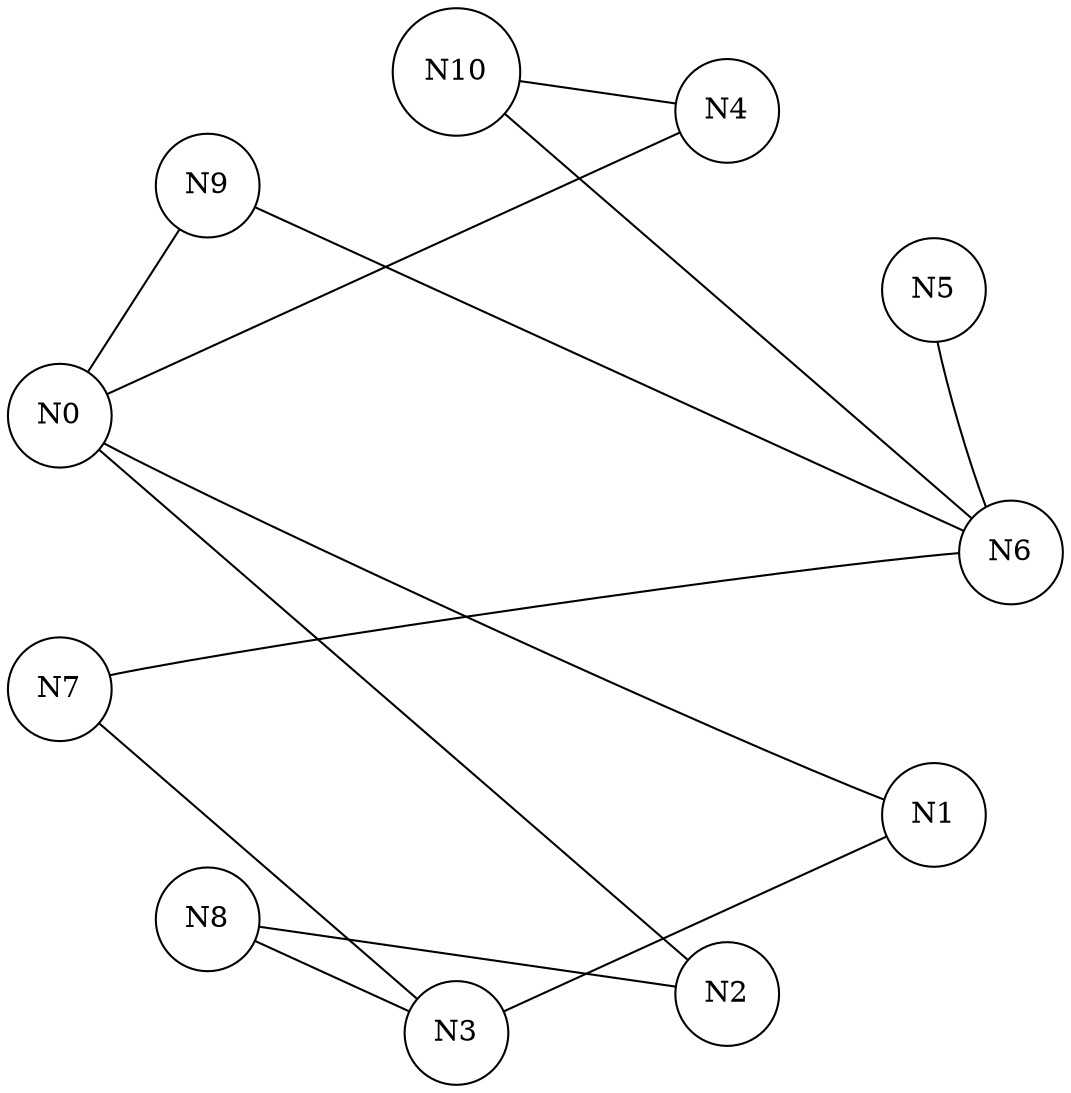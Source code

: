 digraph G
{
	layout="circo";
	node [shape = circle];
	N0 -> N1 [arrowhead=none][style=invis]
	N1 -> N2 [arrowhead=none][style=invis]
	N2 -> N3 [arrowhead=none][style=invis]
	N3 -> N4 [arrowhead=none][style=invis]
	N4 -> N5 [arrowhead=none][style=invis]
	N5 -> N6 [arrowhead=none][style=invis]
	N6 -> N7 [arrowhead=none][style=invis]
	N7 -> N8 [arrowhead=none][style=invis]
	N8 -> N9 [arrowhead=none][style=invis]
	N9 -> N10 [arrowhead=none][style=invis]
	N10 -> N0 [arrowhead=none][style=invis]
	N1 -> N0 [arrowhead=none]
	N2 -> N0 [arrowhead=none]
	N4 -> N0 [arrowhead=none]
	N9 -> N0 [arrowhead=none]
	N3 -> N1 [arrowhead=none]
	N8 -> N2 [arrowhead=none]
	N7 -> N3 [arrowhead=none]
	N8 -> N3 [arrowhead=none]
	N10 -> N4 [arrowhead=none]
	N6 -> N5 [arrowhead=none]
	N7 -> N6 [arrowhead=none]
	N9 -> N6 [arrowhead=none]
	N10 -> N6 [arrowhead=none]
}